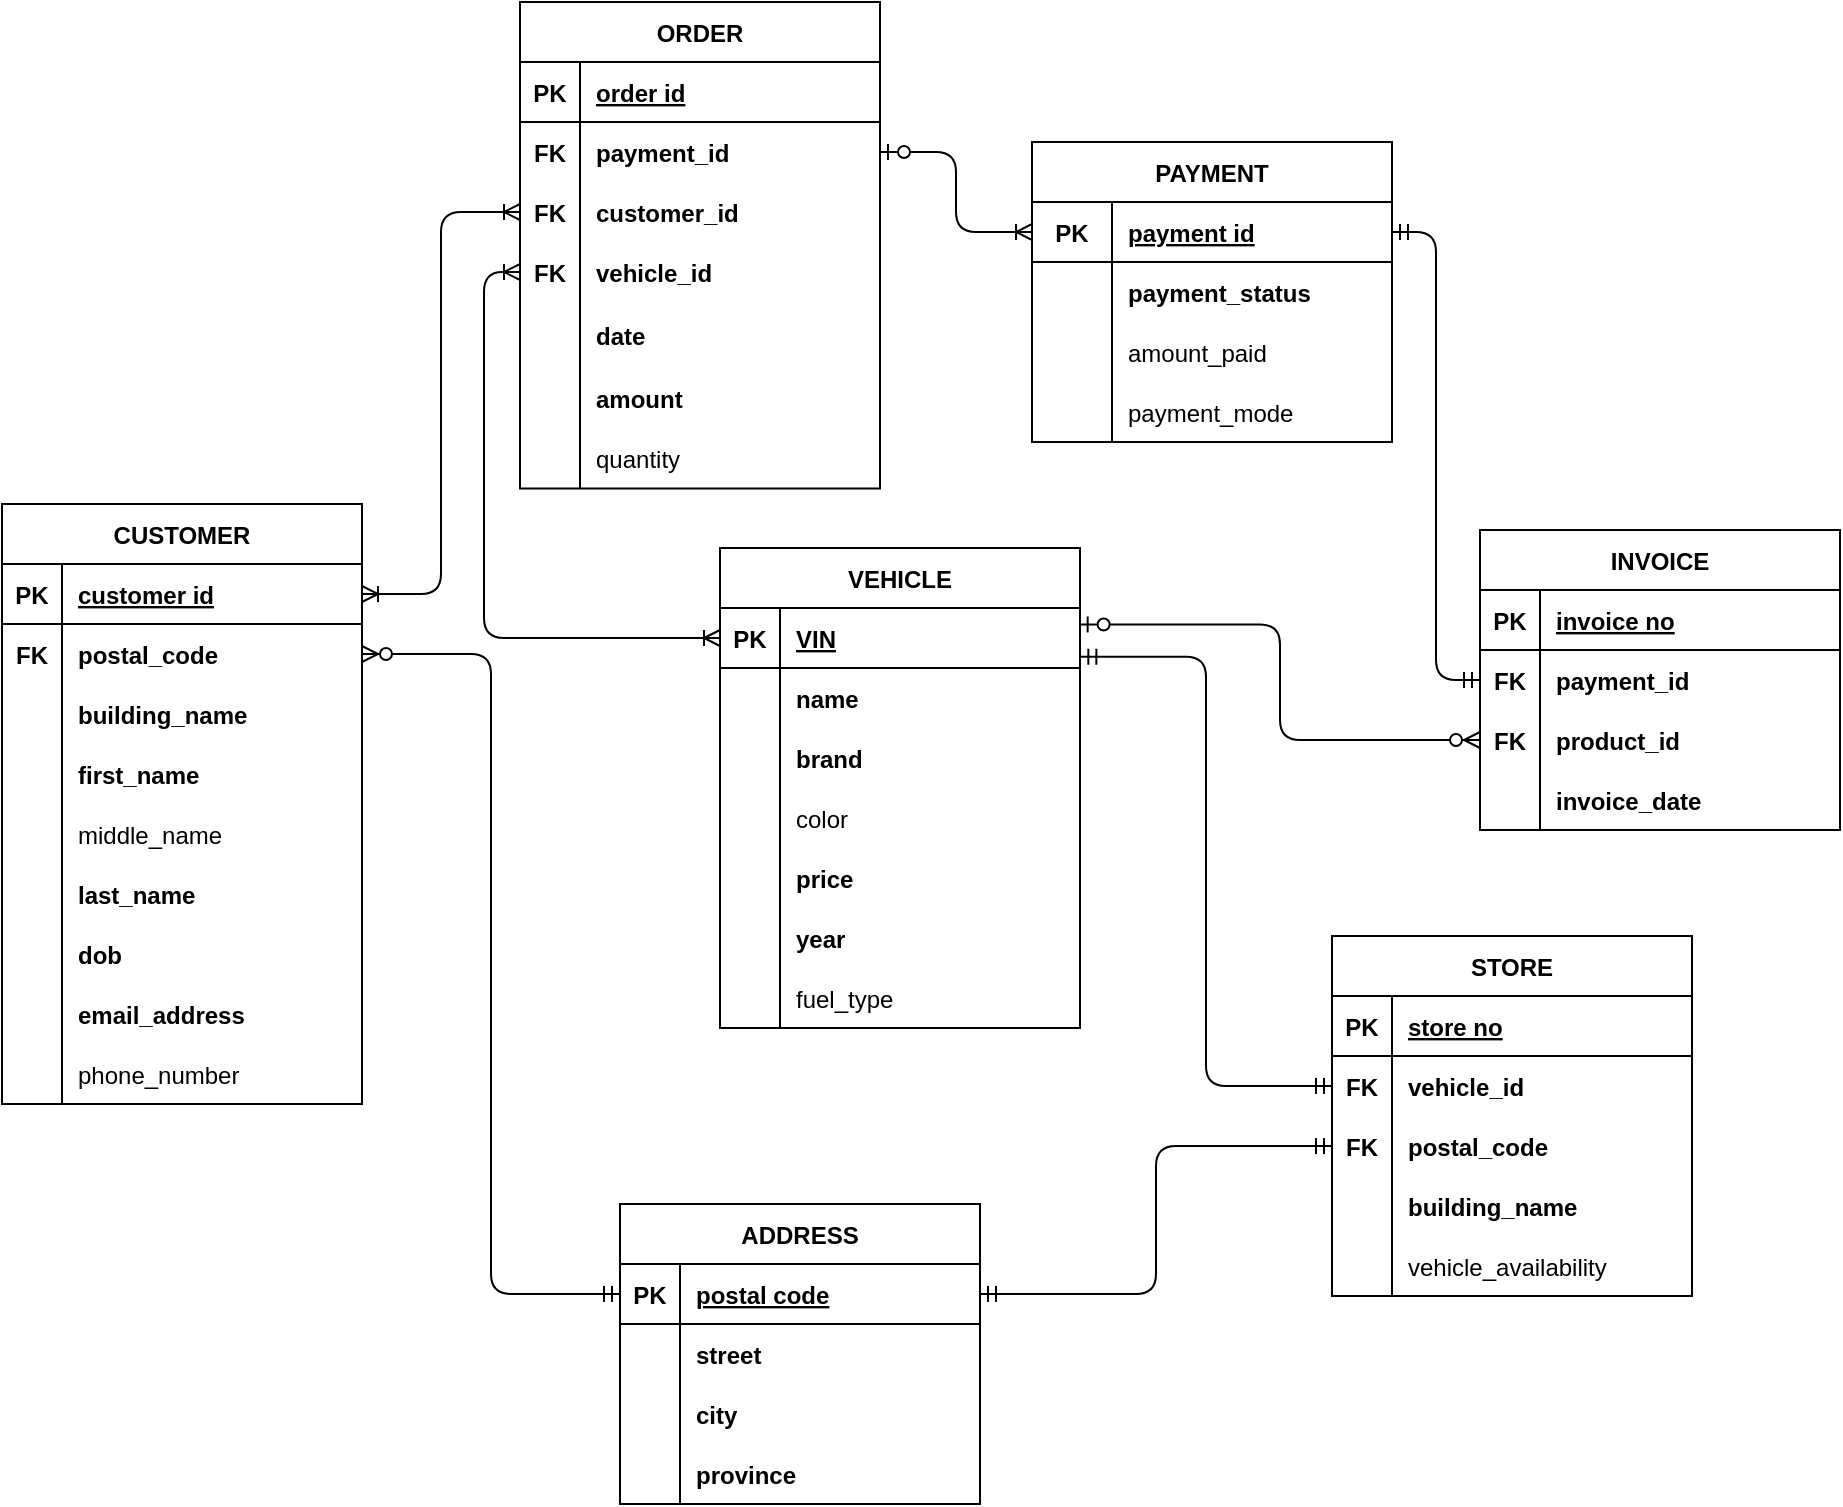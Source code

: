<mxfile version="14.9.5" type="device"><diagram id="R2lEEEUBdFMjLlhIrx00" name="Page-1"><mxGraphModel dx="868" dy="467" grid="0" gridSize="10" guides="1" tooltips="1" connect="1" arrows="1" fold="1" page="1" pageScale="1" pageWidth="850" pageHeight="1100" background="#ffffff" math="0" shadow="0" extFonts="Permanent Marker^https://fonts.googleapis.com/css?family=Permanent+Marker"><root><mxCell id="0"/><mxCell id="1" parent="0"/><mxCell id="jOcXvG2liKXyIDmVBGvc-1" value="CUSTOMER" style="shape=table;startSize=30;container=1;collapsible=1;childLayout=tableLayout;fixedRows=1;rowLines=0;fontStyle=1;align=center;resizeLast=1;" parent="1" vertex="1"><mxGeometry x="361" y="430" width="180" height="300" as="geometry"/></mxCell><mxCell id="jOcXvG2liKXyIDmVBGvc-2" value="" style="shape=partialRectangle;collapsible=0;dropTarget=0;pointerEvents=0;fillColor=none;top=0;left=0;bottom=1;right=0;points=[[0,0.5],[1,0.5]];portConstraint=eastwest;" parent="jOcXvG2liKXyIDmVBGvc-1" vertex="1"><mxGeometry y="30" width="180" height="30" as="geometry"/></mxCell><mxCell id="jOcXvG2liKXyIDmVBGvc-3" value="PK" style="shape=partialRectangle;connectable=0;fillColor=none;top=0;left=0;bottom=0;right=0;fontStyle=1;overflow=hidden;" parent="jOcXvG2liKXyIDmVBGvc-2" vertex="1"><mxGeometry width="30" height="30" as="geometry"/></mxCell><mxCell id="jOcXvG2liKXyIDmVBGvc-4" value="customer id" style="shape=partialRectangle;connectable=0;fillColor=none;top=0;left=0;bottom=0;right=0;align=left;spacingLeft=6;fontStyle=5;overflow=hidden;" parent="jOcXvG2liKXyIDmVBGvc-2" vertex="1"><mxGeometry x="30" width="150" height="30" as="geometry"/></mxCell><mxCell id="jOcXvG2liKXyIDmVBGvc-146" value="" style="shape=partialRectangle;collapsible=0;dropTarget=0;pointerEvents=0;fillColor=none;top=0;left=0;bottom=0;right=0;points=[[0,0.5],[1,0.5]];portConstraint=eastwest;" parent="jOcXvG2liKXyIDmVBGvc-1" vertex="1"><mxGeometry y="60" width="180" height="30" as="geometry"/></mxCell><mxCell id="jOcXvG2liKXyIDmVBGvc-147" value="FK" style="shape=partialRectangle;connectable=0;fillColor=none;top=0;left=0;bottom=0;right=0;editable=1;overflow=hidden;fontStyle=1" parent="jOcXvG2liKXyIDmVBGvc-146" vertex="1"><mxGeometry width="30" height="30" as="geometry"/></mxCell><mxCell id="jOcXvG2liKXyIDmVBGvc-148" value="postal_code" style="shape=partialRectangle;connectable=0;fillColor=none;top=0;left=0;bottom=0;right=0;align=left;spacingLeft=6;overflow=hidden;fontStyle=1" parent="jOcXvG2liKXyIDmVBGvc-146" vertex="1"><mxGeometry x="30" width="150" height="30" as="geometry"/></mxCell><mxCell id="88LnroufVqnIWYRLFIOn-33" value="" style="shape=partialRectangle;collapsible=0;dropTarget=0;pointerEvents=0;fillColor=none;top=0;left=0;bottom=0;right=0;points=[[0,0.5],[1,0.5]];portConstraint=eastwest;" parent="jOcXvG2liKXyIDmVBGvc-1" vertex="1"><mxGeometry y="90" width="180" height="30" as="geometry"/></mxCell><mxCell id="88LnroufVqnIWYRLFIOn-34" value="" style="shape=partialRectangle;connectable=0;fillColor=none;top=0;left=0;bottom=0;right=0;editable=1;overflow=hidden;" parent="88LnroufVqnIWYRLFIOn-33" vertex="1"><mxGeometry width="30" height="30" as="geometry"/></mxCell><mxCell id="88LnroufVqnIWYRLFIOn-35" value="building_name" style="shape=partialRectangle;connectable=0;fillColor=none;top=0;left=0;bottom=0;right=0;align=left;spacingLeft=6;overflow=hidden;fontStyle=1" parent="88LnroufVqnIWYRLFIOn-33" vertex="1"><mxGeometry x="30" width="150" height="30" as="geometry"/></mxCell><mxCell id="jOcXvG2liKXyIDmVBGvc-8" value="" style="shape=partialRectangle;collapsible=0;dropTarget=0;pointerEvents=0;fillColor=none;top=0;left=0;bottom=0;right=0;points=[[0,0.5],[1,0.5]];portConstraint=eastwest;" parent="jOcXvG2liKXyIDmVBGvc-1" vertex="1"><mxGeometry y="120" width="180" height="30" as="geometry"/></mxCell><mxCell id="jOcXvG2liKXyIDmVBGvc-9" value="" style="shape=partialRectangle;connectable=0;fillColor=none;top=0;left=0;bottom=0;right=0;editable=1;overflow=hidden;" parent="jOcXvG2liKXyIDmVBGvc-8" vertex="1"><mxGeometry width="30" height="30" as="geometry"/></mxCell><mxCell id="jOcXvG2liKXyIDmVBGvc-10" value="first_name" style="shape=partialRectangle;connectable=0;fillColor=none;top=0;left=0;bottom=0;right=0;align=left;spacingLeft=6;overflow=hidden;fontStyle=1" parent="jOcXvG2liKXyIDmVBGvc-8" vertex="1"><mxGeometry x="30" width="150" height="30" as="geometry"/></mxCell><mxCell id="rVaacp9E9r-lyBgbeT_0-80" value="" style="shape=partialRectangle;collapsible=0;dropTarget=0;pointerEvents=0;fillColor=none;top=0;left=0;bottom=0;right=0;points=[[0,0.5],[1,0.5]];portConstraint=eastwest;" parent="jOcXvG2liKXyIDmVBGvc-1" vertex="1"><mxGeometry y="150" width="180" height="30" as="geometry"/></mxCell><mxCell id="rVaacp9E9r-lyBgbeT_0-81" value="" style="shape=partialRectangle;connectable=0;fillColor=none;top=0;left=0;bottom=0;right=0;editable=1;overflow=hidden;" parent="rVaacp9E9r-lyBgbeT_0-80" vertex="1"><mxGeometry width="30" height="30" as="geometry"/></mxCell><mxCell id="rVaacp9E9r-lyBgbeT_0-82" value="middle_name" style="shape=partialRectangle;connectable=0;fillColor=none;top=0;left=0;bottom=0;right=0;align=left;spacingLeft=6;overflow=hidden;fontStyle=0" parent="rVaacp9E9r-lyBgbeT_0-80" vertex="1"><mxGeometry x="30" width="150" height="30" as="geometry"/></mxCell><mxCell id="jOcXvG2liKXyIDmVBGvc-5" value="" style="shape=partialRectangle;collapsible=0;dropTarget=0;pointerEvents=0;fillColor=none;top=0;left=0;bottom=0;right=0;points=[[0,0.5],[1,0.5]];portConstraint=eastwest;" parent="jOcXvG2liKXyIDmVBGvc-1" vertex="1"><mxGeometry y="180" width="180" height="30" as="geometry"/></mxCell><mxCell id="jOcXvG2liKXyIDmVBGvc-6" value="" style="shape=partialRectangle;connectable=0;fillColor=none;top=0;left=0;bottom=0;right=0;editable=1;overflow=hidden;" parent="jOcXvG2liKXyIDmVBGvc-5" vertex="1"><mxGeometry width="30" height="30" as="geometry"/></mxCell><mxCell id="jOcXvG2liKXyIDmVBGvc-7" value="last_name" style="shape=partialRectangle;connectable=0;fillColor=none;top=0;left=0;bottom=0;right=0;align=left;spacingLeft=6;overflow=hidden;fontStyle=1" parent="jOcXvG2liKXyIDmVBGvc-5" vertex="1"><mxGeometry x="30" width="150" height="30" as="geometry"/></mxCell><mxCell id="rVaacp9E9r-lyBgbeT_0-1" value="" style="shape=partialRectangle;collapsible=0;dropTarget=0;pointerEvents=0;fillColor=none;top=0;left=0;bottom=0;right=0;points=[[0,0.5],[1,0.5]];portConstraint=eastwest;" parent="jOcXvG2liKXyIDmVBGvc-1" vertex="1"><mxGeometry y="210" width="180" height="30" as="geometry"/></mxCell><mxCell id="rVaacp9E9r-lyBgbeT_0-2" value="" style="shape=partialRectangle;connectable=0;fillColor=none;top=0;left=0;bottom=0;right=0;editable=1;overflow=hidden;" parent="rVaacp9E9r-lyBgbeT_0-1" vertex="1"><mxGeometry width="30" height="30" as="geometry"/></mxCell><mxCell id="rVaacp9E9r-lyBgbeT_0-3" value="dob" style="shape=partialRectangle;connectable=0;fillColor=none;top=0;left=0;bottom=0;right=0;align=left;spacingLeft=6;overflow=hidden;fontStyle=1" parent="rVaacp9E9r-lyBgbeT_0-1" vertex="1"><mxGeometry x="30" width="150" height="30" as="geometry"/></mxCell><mxCell id="jOcXvG2liKXyIDmVBGvc-149" value="" style="shape=partialRectangle;collapsible=0;dropTarget=0;pointerEvents=0;fillColor=none;top=0;left=0;bottom=0;right=0;points=[[0,0.5],[1,0.5]];portConstraint=eastwest;" parent="jOcXvG2liKXyIDmVBGvc-1" vertex="1"><mxGeometry y="240" width="180" height="30" as="geometry"/></mxCell><mxCell id="jOcXvG2liKXyIDmVBGvc-150" value="" style="shape=partialRectangle;connectable=0;fillColor=none;top=0;left=0;bottom=0;right=0;editable=1;overflow=hidden;" parent="jOcXvG2liKXyIDmVBGvc-149" vertex="1"><mxGeometry width="30" height="30" as="geometry"/></mxCell><mxCell id="jOcXvG2liKXyIDmVBGvc-151" value="email_address" style="shape=partialRectangle;connectable=0;fillColor=none;top=0;left=0;bottom=0;right=0;align=left;spacingLeft=6;overflow=hidden;fontStyle=1" parent="jOcXvG2liKXyIDmVBGvc-149" vertex="1"><mxGeometry x="30" width="150" height="30" as="geometry"/></mxCell><mxCell id="jOcXvG2liKXyIDmVBGvc-143" value="" style="shape=partialRectangle;collapsible=0;dropTarget=0;pointerEvents=0;fillColor=none;top=0;left=0;bottom=0;right=0;points=[[0,0.5],[1,0.5]];portConstraint=eastwest;" parent="jOcXvG2liKXyIDmVBGvc-1" vertex="1"><mxGeometry y="270" width="180" height="30" as="geometry"/></mxCell><mxCell id="jOcXvG2liKXyIDmVBGvc-144" value="" style="shape=partialRectangle;connectable=0;fillColor=none;top=0;left=0;bottom=0;right=0;editable=1;overflow=hidden;" parent="jOcXvG2liKXyIDmVBGvc-143" vertex="1"><mxGeometry width="30" height="30" as="geometry"/></mxCell><mxCell id="jOcXvG2liKXyIDmVBGvc-145" value="phone_number" style="shape=partialRectangle;connectable=0;fillColor=none;top=0;left=0;bottom=0;right=0;align=left;spacingLeft=6;overflow=hidden;fontStyle=0" parent="jOcXvG2liKXyIDmVBGvc-143" vertex="1"><mxGeometry x="30" width="150" height="30" as="geometry"/></mxCell><mxCell id="jOcXvG2liKXyIDmVBGvc-14" value="ADDRESS" style="shape=table;startSize=30;container=1;collapsible=1;childLayout=tableLayout;fixedRows=1;rowLines=0;fontStyle=1;align=center;resizeLast=1;perimeterSpacing=1;" parent="1" vertex="1"><mxGeometry x="670" y="780" width="180" height="150" as="geometry"/></mxCell><mxCell id="jOcXvG2liKXyIDmVBGvc-15" value="" style="shape=partialRectangle;collapsible=0;dropTarget=0;pointerEvents=0;fillColor=none;top=0;left=0;bottom=1;right=0;points=[[0,0.5],[1,0.5]];portConstraint=eastwest;" parent="jOcXvG2liKXyIDmVBGvc-14" vertex="1"><mxGeometry y="30" width="180" height="30" as="geometry"/></mxCell><mxCell id="jOcXvG2liKXyIDmVBGvc-16" value="PK" style="shape=partialRectangle;connectable=0;fillColor=none;top=0;left=0;bottom=0;right=0;fontStyle=1;overflow=hidden;" parent="jOcXvG2liKXyIDmVBGvc-15" vertex="1"><mxGeometry width="30" height="30" as="geometry"/></mxCell><mxCell id="jOcXvG2liKXyIDmVBGvc-17" value="postal code" style="shape=partialRectangle;connectable=0;fillColor=none;top=0;left=0;bottom=0;right=0;align=left;spacingLeft=6;fontStyle=5;overflow=hidden;" parent="jOcXvG2liKXyIDmVBGvc-15" vertex="1"><mxGeometry x="30" width="150" height="30" as="geometry"/></mxCell><mxCell id="jOcXvG2liKXyIDmVBGvc-18" value="" style="shape=partialRectangle;collapsible=0;dropTarget=0;pointerEvents=0;fillColor=none;top=0;left=0;bottom=0;right=0;points=[[0,0.5],[1,0.5]];portConstraint=eastwest;" parent="jOcXvG2liKXyIDmVBGvc-14" vertex="1"><mxGeometry y="60" width="180" height="30" as="geometry"/></mxCell><mxCell id="jOcXvG2liKXyIDmVBGvc-19" value="" style="shape=partialRectangle;connectable=0;fillColor=none;top=0;left=0;bottom=0;right=0;editable=1;overflow=hidden;" parent="jOcXvG2liKXyIDmVBGvc-18" vertex="1"><mxGeometry width="30" height="30" as="geometry"/></mxCell><mxCell id="jOcXvG2liKXyIDmVBGvc-20" value="street" style="shape=partialRectangle;connectable=0;fillColor=none;top=0;left=0;bottom=0;right=0;align=left;spacingLeft=6;overflow=hidden;fontStyle=1" parent="jOcXvG2liKXyIDmVBGvc-18" vertex="1"><mxGeometry x="30" width="150" height="30" as="geometry"/></mxCell><mxCell id="rVaacp9E9r-lyBgbeT_0-17" value="" style="shape=partialRectangle;collapsible=0;dropTarget=0;pointerEvents=0;fillColor=none;top=0;left=0;bottom=0;right=0;points=[[0,0.5],[1,0.5]];portConstraint=eastwest;" parent="jOcXvG2liKXyIDmVBGvc-14" vertex="1"><mxGeometry y="90" width="180" height="30" as="geometry"/></mxCell><mxCell id="rVaacp9E9r-lyBgbeT_0-18" value="" style="shape=partialRectangle;connectable=0;fillColor=none;top=0;left=0;bottom=0;right=0;editable=1;overflow=hidden;" parent="rVaacp9E9r-lyBgbeT_0-17" vertex="1"><mxGeometry width="30" height="30" as="geometry"/></mxCell><mxCell id="rVaacp9E9r-lyBgbeT_0-19" value="city" style="shape=partialRectangle;connectable=0;fillColor=none;top=0;left=0;bottom=0;right=0;align=left;spacingLeft=6;overflow=hidden;fontStyle=1" parent="rVaacp9E9r-lyBgbeT_0-17" vertex="1"><mxGeometry x="30" width="150" height="30" as="geometry"/></mxCell><mxCell id="jOcXvG2liKXyIDmVBGvc-21" value="" style="shape=partialRectangle;collapsible=0;dropTarget=0;pointerEvents=0;fillColor=none;top=0;left=0;bottom=0;right=0;points=[[0,0.5],[1,0.5]];portConstraint=eastwest;" parent="jOcXvG2liKXyIDmVBGvc-14" vertex="1"><mxGeometry y="120" width="180" height="30" as="geometry"/></mxCell><mxCell id="jOcXvG2liKXyIDmVBGvc-22" value="" style="shape=partialRectangle;connectable=0;fillColor=none;top=0;left=0;bottom=0;right=0;editable=1;overflow=hidden;" parent="jOcXvG2liKXyIDmVBGvc-21" vertex="1"><mxGeometry width="30" height="30" as="geometry"/></mxCell><mxCell id="jOcXvG2liKXyIDmVBGvc-23" value="province" style="shape=partialRectangle;connectable=0;fillColor=none;top=0;left=0;bottom=0;right=0;align=left;spacingLeft=6;overflow=hidden;fontStyle=1" parent="jOcXvG2liKXyIDmVBGvc-21" vertex="1"><mxGeometry x="30" width="150" height="30" as="geometry"/></mxCell><mxCell id="jOcXvG2liKXyIDmVBGvc-33" value="INVOICE" style="shape=table;startSize=30;container=1;collapsible=1;childLayout=tableLayout;fixedRows=1;rowLines=0;fontStyle=1;align=center;resizeLast=1;" parent="1" vertex="1"><mxGeometry x="1100" y="443" width="180" height="150" as="geometry"/></mxCell><mxCell id="jOcXvG2liKXyIDmVBGvc-34" value="" style="shape=partialRectangle;collapsible=0;dropTarget=0;pointerEvents=0;fillColor=none;top=0;left=0;bottom=1;right=0;points=[[0,0.5],[1,0.5]];portConstraint=eastwest;" parent="jOcXvG2liKXyIDmVBGvc-33" vertex="1"><mxGeometry y="30" width="180" height="30" as="geometry"/></mxCell><mxCell id="jOcXvG2liKXyIDmVBGvc-35" value="PK" style="shape=partialRectangle;connectable=0;fillColor=none;top=0;left=0;bottom=0;right=0;fontStyle=1;overflow=hidden;" parent="jOcXvG2liKXyIDmVBGvc-34" vertex="1"><mxGeometry width="30.0" height="30" as="geometry"/></mxCell><mxCell id="jOcXvG2liKXyIDmVBGvc-36" value="invoice no" style="shape=partialRectangle;connectable=0;fillColor=none;top=0;left=0;bottom=0;right=0;align=left;spacingLeft=6;fontStyle=5;overflow=hidden;" parent="jOcXvG2liKXyIDmVBGvc-34" vertex="1"><mxGeometry x="30.0" width="150.0" height="30" as="geometry"/></mxCell><mxCell id="jOcXvG2liKXyIDmVBGvc-40" value="" style="shape=partialRectangle;collapsible=0;dropTarget=0;pointerEvents=0;fillColor=none;top=0;left=0;bottom=0;right=0;points=[[0,0.5],[1,0.5]];portConstraint=eastwest;" parent="jOcXvG2liKXyIDmVBGvc-33" vertex="1"><mxGeometry y="60" width="180" height="30" as="geometry"/></mxCell><mxCell id="jOcXvG2liKXyIDmVBGvc-41" value="FK" style="shape=partialRectangle;connectable=0;fillColor=none;top=0;left=0;bottom=0;right=0;editable=1;overflow=hidden;fontStyle=1" parent="jOcXvG2liKXyIDmVBGvc-40" vertex="1"><mxGeometry width="30.0" height="30" as="geometry"/></mxCell><mxCell id="jOcXvG2liKXyIDmVBGvc-42" value="payment_id" style="shape=partialRectangle;connectable=0;fillColor=none;top=0;left=0;bottom=0;right=0;align=left;spacingLeft=6;overflow=hidden;fontStyle=1" parent="jOcXvG2liKXyIDmVBGvc-40" vertex="1"><mxGeometry x="30.0" width="150.0" height="30" as="geometry"/></mxCell><mxCell id="rVaacp9E9r-lyBgbeT_0-86" value="" style="shape=partialRectangle;collapsible=0;dropTarget=0;pointerEvents=0;fillColor=none;top=0;left=0;bottom=0;right=0;points=[[0,0.5],[1,0.5]];portConstraint=eastwest;" parent="jOcXvG2liKXyIDmVBGvc-33" vertex="1"><mxGeometry y="90" width="180" height="30" as="geometry"/></mxCell><mxCell id="rVaacp9E9r-lyBgbeT_0-87" value="FK" style="shape=partialRectangle;connectable=0;fillColor=none;top=0;left=0;bottom=0;right=0;editable=1;overflow=hidden;fontStyle=1" parent="rVaacp9E9r-lyBgbeT_0-86" vertex="1"><mxGeometry width="30.0" height="30" as="geometry"/></mxCell><mxCell id="rVaacp9E9r-lyBgbeT_0-88" value="product_id" style="shape=partialRectangle;connectable=0;fillColor=none;top=0;left=0;bottom=0;right=0;align=left;spacingLeft=6;overflow=hidden;fontStyle=1" parent="rVaacp9E9r-lyBgbeT_0-86" vertex="1"><mxGeometry x="30.0" width="150.0" height="30" as="geometry"/></mxCell><mxCell id="rVaacp9E9r-lyBgbeT_0-83" value="" style="shape=partialRectangle;collapsible=0;dropTarget=0;pointerEvents=0;fillColor=none;top=0;left=0;bottom=0;right=0;points=[[0,0.5],[1,0.5]];portConstraint=eastwest;" parent="jOcXvG2liKXyIDmVBGvc-33" vertex="1"><mxGeometry y="120" width="180" height="30" as="geometry"/></mxCell><mxCell id="rVaacp9E9r-lyBgbeT_0-84" value="" style="shape=partialRectangle;connectable=0;fillColor=none;top=0;left=0;bottom=0;right=0;editable=1;overflow=hidden;fontStyle=1" parent="rVaacp9E9r-lyBgbeT_0-83" vertex="1"><mxGeometry width="30.0" height="30" as="geometry"/></mxCell><mxCell id="rVaacp9E9r-lyBgbeT_0-85" value="invoice_date" style="shape=partialRectangle;connectable=0;fillColor=none;top=0;left=0;bottom=0;right=0;align=left;spacingLeft=6;overflow=hidden;fontStyle=1" parent="rVaacp9E9r-lyBgbeT_0-83" vertex="1"><mxGeometry x="30.0" width="150.0" height="30" as="geometry"/></mxCell><mxCell id="jOcXvG2liKXyIDmVBGvc-93" value="ORDER" style="shape=table;startSize=30;container=1;collapsible=1;childLayout=tableLayout;fixedRows=1;rowLines=0;fontStyle=1;align=center;resizeLast=1;" parent="1" vertex="1"><mxGeometry x="620" y="179" width="180" height="243.294" as="geometry"/></mxCell><mxCell id="jOcXvG2liKXyIDmVBGvc-94" value="" style="shape=partialRectangle;collapsible=0;dropTarget=0;pointerEvents=0;fillColor=none;top=0;left=0;bottom=1;right=0;points=[[0,0.5],[1,0.5]];portConstraint=eastwest;" parent="jOcXvG2liKXyIDmVBGvc-93" vertex="1"><mxGeometry y="30" width="180" height="30" as="geometry"/></mxCell><mxCell id="jOcXvG2liKXyIDmVBGvc-95" value="PK" style="shape=partialRectangle;connectable=0;fillColor=none;top=0;left=0;bottom=0;right=0;fontStyle=1;overflow=hidden;" parent="jOcXvG2liKXyIDmVBGvc-94" vertex="1"><mxGeometry width="30" height="30" as="geometry"/></mxCell><mxCell id="jOcXvG2liKXyIDmVBGvc-96" value="order id" style="shape=partialRectangle;connectable=0;fillColor=none;top=0;left=0;bottom=0;right=0;align=left;spacingLeft=6;fontStyle=5;overflow=hidden;" parent="jOcXvG2liKXyIDmVBGvc-94" vertex="1"><mxGeometry x="30" width="150" height="30" as="geometry"/></mxCell><mxCell id="rVaacp9E9r-lyBgbeT_0-50" value="" style="shape=partialRectangle;collapsible=0;dropTarget=0;pointerEvents=0;fillColor=none;top=0;left=0;bottom=0;right=0;points=[[0,0.5],[1,0.5]];portConstraint=eastwest;" parent="jOcXvG2liKXyIDmVBGvc-93" vertex="1"><mxGeometry y="60" width="180" height="30" as="geometry"/></mxCell><mxCell id="rVaacp9E9r-lyBgbeT_0-51" value="FK" style="shape=partialRectangle;connectable=0;fillColor=none;top=0;left=0;bottom=0;right=0;editable=1;overflow=hidden;fontStyle=1" parent="rVaacp9E9r-lyBgbeT_0-50" vertex="1"><mxGeometry width="30" height="30" as="geometry"/></mxCell><mxCell id="rVaacp9E9r-lyBgbeT_0-52" value="payment_id" style="shape=partialRectangle;connectable=0;fillColor=none;top=0;left=0;bottom=0;right=0;align=left;spacingLeft=6;overflow=hidden;fontStyle=1" parent="rVaacp9E9r-lyBgbeT_0-50" vertex="1"><mxGeometry x="30" width="150" height="30" as="geometry"/></mxCell><mxCell id="jOcXvG2liKXyIDmVBGvc-97" value="" style="shape=partialRectangle;collapsible=0;dropTarget=0;pointerEvents=0;fillColor=none;top=0;left=0;bottom=0;right=0;points=[[0,0.5],[1,0.5]];portConstraint=eastwest;" parent="jOcXvG2liKXyIDmVBGvc-93" vertex="1"><mxGeometry y="90" width="180" height="30" as="geometry"/></mxCell><mxCell id="jOcXvG2liKXyIDmVBGvc-98" value="FK" style="shape=partialRectangle;connectable=0;fillColor=none;top=0;left=0;bottom=0;right=0;editable=1;overflow=hidden;fontStyle=1" parent="jOcXvG2liKXyIDmVBGvc-97" vertex="1"><mxGeometry width="30" height="30" as="geometry"/></mxCell><mxCell id="jOcXvG2liKXyIDmVBGvc-99" value="customer_id" style="shape=partialRectangle;connectable=0;fillColor=none;top=0;left=0;bottom=0;right=0;align=left;spacingLeft=6;overflow=hidden;fontStyle=1" parent="jOcXvG2liKXyIDmVBGvc-97" vertex="1"><mxGeometry x="30" width="150" height="30" as="geometry"/></mxCell><mxCell id="rVaacp9E9r-lyBgbeT_0-30" value="" style="shape=partialRectangle;collapsible=0;dropTarget=0;pointerEvents=0;fillColor=none;top=0;left=0;bottom=0;right=0;points=[[0,0.5],[1,0.5]];portConstraint=eastwest;" parent="jOcXvG2liKXyIDmVBGvc-93" vertex="1"><mxGeometry y="120" width="180" height="30" as="geometry"/></mxCell><mxCell id="rVaacp9E9r-lyBgbeT_0-31" value="FK" style="shape=partialRectangle;connectable=0;fillColor=none;top=0;left=0;bottom=0;right=0;editable=1;overflow=hidden;fontStyle=1" parent="rVaacp9E9r-lyBgbeT_0-30" vertex="1"><mxGeometry width="30" height="30" as="geometry"/></mxCell><mxCell id="rVaacp9E9r-lyBgbeT_0-32" value="vehicle_id" style="shape=partialRectangle;connectable=0;fillColor=none;top=0;left=0;bottom=0;right=0;align=left;spacingLeft=6;overflow=hidden;fontStyle=1" parent="rVaacp9E9r-lyBgbeT_0-30" vertex="1"><mxGeometry x="30" width="150" height="30" as="geometry"/></mxCell><mxCell id="AvbqIbOeB_EXjNiuzhXJ-49" value="" style="shape=partialRectangle;collapsible=0;dropTarget=0;pointerEvents=0;fillColor=none;top=0;left=0;bottom=0;right=0;points=[[0,0.5],[1,0.5]];portConstraint=eastwest;" parent="jOcXvG2liKXyIDmVBGvc-93" vertex="1"><mxGeometry y="150" width="180" height="33" as="geometry"/></mxCell><mxCell id="AvbqIbOeB_EXjNiuzhXJ-50" value="" style="shape=partialRectangle;connectable=0;fillColor=none;top=0;left=0;bottom=0;right=0;editable=1;overflow=hidden;" parent="AvbqIbOeB_EXjNiuzhXJ-49" vertex="1"><mxGeometry width="30" height="33" as="geometry"/></mxCell><mxCell id="AvbqIbOeB_EXjNiuzhXJ-51" value="date" style="shape=partialRectangle;connectable=0;fillColor=none;top=0;left=0;bottom=0;right=0;align=left;spacingLeft=6;overflow=hidden;fontStyle=1" parent="AvbqIbOeB_EXjNiuzhXJ-49" vertex="1"><mxGeometry x="30" width="150" height="33" as="geometry"/></mxCell><mxCell id="rVaacp9E9r-lyBgbeT_0-47" value="" style="shape=partialRectangle;collapsible=0;dropTarget=0;pointerEvents=0;fillColor=none;top=0;left=0;bottom=0;right=0;points=[[0,0.5],[1,0.5]];portConstraint=eastwest;" parent="jOcXvG2liKXyIDmVBGvc-93" vertex="1"><mxGeometry y="183" width="180" height="30" as="geometry"/></mxCell><mxCell id="rVaacp9E9r-lyBgbeT_0-48" value="" style="shape=partialRectangle;connectable=0;fillColor=none;top=0;left=0;bottom=0;right=0;editable=1;overflow=hidden;" parent="rVaacp9E9r-lyBgbeT_0-47" vertex="1"><mxGeometry width="30" height="30" as="geometry"/></mxCell><mxCell id="rVaacp9E9r-lyBgbeT_0-49" value="amount" style="shape=partialRectangle;connectable=0;fillColor=none;top=0;left=0;bottom=0;right=0;align=left;spacingLeft=6;overflow=hidden;fontStyle=1" parent="rVaacp9E9r-lyBgbeT_0-47" vertex="1"><mxGeometry x="30" width="150" height="30" as="geometry"/></mxCell><mxCell id="88LnroufVqnIWYRLFIOn-30" value="" style="shape=partialRectangle;collapsible=0;dropTarget=0;pointerEvents=0;fillColor=none;top=0;left=0;bottom=0;right=0;points=[[0,0.5],[1,0.5]];portConstraint=eastwest;" parent="jOcXvG2liKXyIDmVBGvc-93" vertex="1"><mxGeometry y="213" width="180" height="30" as="geometry"/></mxCell><mxCell id="88LnroufVqnIWYRLFIOn-31" value="" style="shape=partialRectangle;connectable=0;fillColor=none;top=0;left=0;bottom=0;right=0;editable=1;overflow=hidden;" parent="88LnroufVqnIWYRLFIOn-30" vertex="1"><mxGeometry width="30" height="30" as="geometry"/></mxCell><mxCell id="88LnroufVqnIWYRLFIOn-32" value="quantity" style="shape=partialRectangle;connectable=0;fillColor=none;top=0;left=0;bottom=0;right=0;align=left;spacingLeft=6;overflow=hidden;" parent="88LnroufVqnIWYRLFIOn-30" vertex="1"><mxGeometry x="30" width="150" height="30" as="geometry"/></mxCell><mxCell id="jOcXvG2liKXyIDmVBGvc-108" value="VEHICLE" style="shape=table;startSize=30;container=1;collapsible=1;childLayout=tableLayout;fixedRows=1;rowLines=0;fontStyle=1;align=center;resizeLast=1;" parent="1" vertex="1"><mxGeometry x="720" y="452" width="180" height="240" as="geometry"/></mxCell><mxCell id="jOcXvG2liKXyIDmVBGvc-109" value="" style="shape=partialRectangle;collapsible=0;dropTarget=0;pointerEvents=0;fillColor=none;top=0;left=0;bottom=1;right=0;points=[[0,0.5],[1,0.5]];portConstraint=eastwest;" parent="jOcXvG2liKXyIDmVBGvc-108" vertex="1"><mxGeometry y="30" width="180" height="30" as="geometry"/></mxCell><mxCell id="jOcXvG2liKXyIDmVBGvc-110" value="PK" style="shape=partialRectangle;connectable=0;fillColor=none;top=0;left=0;bottom=0;right=0;fontStyle=1;overflow=hidden;" parent="jOcXvG2liKXyIDmVBGvc-109" vertex="1"><mxGeometry width="30" height="30" as="geometry"/></mxCell><mxCell id="jOcXvG2liKXyIDmVBGvc-111" value="VIN" style="shape=partialRectangle;connectable=0;fillColor=none;top=0;left=0;bottom=0;right=0;align=left;spacingLeft=6;fontStyle=5;overflow=hidden;" parent="jOcXvG2liKXyIDmVBGvc-109" vertex="1"><mxGeometry x="30" width="150" height="30" as="geometry"/></mxCell><mxCell id="jOcXvG2liKXyIDmVBGvc-112" value="" style="shape=partialRectangle;collapsible=0;dropTarget=0;pointerEvents=0;fillColor=none;top=0;left=0;bottom=0;right=0;points=[[0,0.5],[1,0.5]];portConstraint=eastwest;" parent="jOcXvG2liKXyIDmVBGvc-108" vertex="1"><mxGeometry y="60" width="180" height="30" as="geometry"/></mxCell><mxCell id="jOcXvG2liKXyIDmVBGvc-113" value="" style="shape=partialRectangle;connectable=0;fillColor=none;top=0;left=0;bottom=0;right=0;editable=1;overflow=hidden;" parent="jOcXvG2liKXyIDmVBGvc-112" vertex="1"><mxGeometry width="30" height="30" as="geometry"/></mxCell><mxCell id="jOcXvG2liKXyIDmVBGvc-114" value="name" style="shape=partialRectangle;connectable=0;fillColor=none;top=0;left=0;bottom=0;right=0;align=left;spacingLeft=6;overflow=hidden;fontStyle=1" parent="jOcXvG2liKXyIDmVBGvc-112" vertex="1"><mxGeometry x="30" width="150" height="30" as="geometry"/></mxCell><mxCell id="88LnroufVqnIWYRLFIOn-20" value="" style="shape=partialRectangle;collapsible=0;dropTarget=0;pointerEvents=0;fillColor=none;top=0;left=0;bottom=0;right=0;points=[[0,0.5],[1,0.5]];portConstraint=eastwest;" parent="jOcXvG2liKXyIDmVBGvc-108" vertex="1"><mxGeometry y="90" width="180" height="30" as="geometry"/></mxCell><mxCell id="88LnroufVqnIWYRLFIOn-21" value="" style="shape=partialRectangle;connectable=0;fillColor=none;top=0;left=0;bottom=0;right=0;editable=1;overflow=hidden;" parent="88LnroufVqnIWYRLFIOn-20" vertex="1"><mxGeometry width="30" height="30" as="geometry"/></mxCell><mxCell id="88LnroufVqnIWYRLFIOn-22" value="brand" style="shape=partialRectangle;connectable=0;fillColor=none;top=0;left=0;bottom=0;right=0;align=left;spacingLeft=6;overflow=hidden;fontStyle=1" parent="88LnroufVqnIWYRLFIOn-20" vertex="1"><mxGeometry x="30" width="150" height="30" as="geometry"/></mxCell><mxCell id="88LnroufVqnIWYRLFIOn-17" value="" style="shape=partialRectangle;collapsible=0;dropTarget=0;pointerEvents=0;fillColor=none;top=0;left=0;bottom=0;right=0;points=[[0,0.5],[1,0.5]];portConstraint=eastwest;" parent="jOcXvG2liKXyIDmVBGvc-108" vertex="1"><mxGeometry y="120" width="180" height="30" as="geometry"/></mxCell><mxCell id="88LnroufVqnIWYRLFIOn-18" value="" style="shape=partialRectangle;connectable=0;fillColor=none;top=0;left=0;bottom=0;right=0;editable=1;overflow=hidden;" parent="88LnroufVqnIWYRLFIOn-17" vertex="1"><mxGeometry width="30" height="30" as="geometry"/></mxCell><mxCell id="88LnroufVqnIWYRLFIOn-19" value="color" style="shape=partialRectangle;connectable=0;fillColor=none;top=0;left=0;bottom=0;right=0;align=left;spacingLeft=6;overflow=hidden;" parent="88LnroufVqnIWYRLFIOn-17" vertex="1"><mxGeometry x="30" width="150" height="30" as="geometry"/></mxCell><mxCell id="jOcXvG2liKXyIDmVBGvc-115" value="" style="shape=partialRectangle;collapsible=0;dropTarget=0;pointerEvents=0;fillColor=none;top=0;left=0;bottom=0;right=0;points=[[0,0.5],[1,0.5]];portConstraint=eastwest;" parent="jOcXvG2liKXyIDmVBGvc-108" vertex="1"><mxGeometry y="150" width="180" height="30" as="geometry"/></mxCell><mxCell id="jOcXvG2liKXyIDmVBGvc-116" value="" style="shape=partialRectangle;connectable=0;fillColor=none;top=0;left=0;bottom=0;right=0;editable=1;overflow=hidden;" parent="jOcXvG2liKXyIDmVBGvc-115" vertex="1"><mxGeometry width="30" height="30" as="geometry"/></mxCell><mxCell id="jOcXvG2liKXyIDmVBGvc-117" value="price" style="shape=partialRectangle;connectable=0;fillColor=none;top=0;left=0;bottom=0;right=0;align=left;spacingLeft=6;overflow=hidden;fontStyle=1" parent="jOcXvG2liKXyIDmVBGvc-115" vertex="1"><mxGeometry x="30" width="150" height="30" as="geometry"/></mxCell><mxCell id="88LnroufVqnIWYRLFIOn-24" value="" style="shape=partialRectangle;collapsible=0;dropTarget=0;pointerEvents=0;fillColor=none;top=0;left=0;bottom=0;right=0;points=[[0,0.5],[1,0.5]];portConstraint=eastwest;" parent="jOcXvG2liKXyIDmVBGvc-108" vertex="1"><mxGeometry y="180" width="180" height="30" as="geometry"/></mxCell><mxCell id="88LnroufVqnIWYRLFIOn-25" value="" style="shape=partialRectangle;connectable=0;fillColor=none;top=0;left=0;bottom=0;right=0;editable=1;overflow=hidden;" parent="88LnroufVqnIWYRLFIOn-24" vertex="1"><mxGeometry width="30" height="30" as="geometry"/></mxCell><mxCell id="88LnroufVqnIWYRLFIOn-26" value="year" style="shape=partialRectangle;connectable=0;fillColor=none;top=0;left=0;bottom=0;right=0;align=left;spacingLeft=6;overflow=hidden;fontStyle=1" parent="88LnroufVqnIWYRLFIOn-24" vertex="1"><mxGeometry x="30" width="150" height="30" as="geometry"/></mxCell><mxCell id="88LnroufVqnIWYRLFIOn-27" value="" style="shape=partialRectangle;collapsible=0;dropTarget=0;pointerEvents=0;fillColor=none;top=0;left=0;bottom=0;right=0;points=[[0,0.5],[1,0.5]];portConstraint=eastwest;" parent="jOcXvG2liKXyIDmVBGvc-108" vertex="1"><mxGeometry y="210" width="180" height="30" as="geometry"/></mxCell><mxCell id="88LnroufVqnIWYRLFIOn-28" value="" style="shape=partialRectangle;connectable=0;fillColor=none;top=0;left=0;bottom=0;right=0;editable=1;overflow=hidden;" parent="88LnroufVqnIWYRLFIOn-27" vertex="1"><mxGeometry width="30" height="30" as="geometry"/></mxCell><mxCell id="88LnroufVqnIWYRLFIOn-29" value="fuel_type" style="shape=partialRectangle;connectable=0;fillColor=none;top=0;left=0;bottom=0;right=0;align=left;spacingLeft=6;overflow=hidden;" parent="88LnroufVqnIWYRLFIOn-27" vertex="1"><mxGeometry x="30" width="150" height="30" as="geometry"/></mxCell><mxCell id="jOcXvG2liKXyIDmVBGvc-141" value="" style="edgeStyle=orthogonalEdgeStyle;fontSize=12;html=1;endArrow=ERmandOne;startArrow=ERzeroToMany;entryX=0;entryY=0.5;entryDx=0;entryDy=0;exitX=1;exitY=0.5;exitDx=0;exitDy=0;" parent="1" source="jOcXvG2liKXyIDmVBGvc-146" target="jOcXvG2liKXyIDmVBGvc-15" edge="1"><mxGeometry width="100" height="100" relative="1" as="geometry"><mxPoint x="593" y="442" as="sourcePoint"/><mxPoint x="413" y="632" as="targetPoint"/></mxGeometry></mxCell><mxCell id="AvbqIbOeB_EXjNiuzhXJ-1" value="PAYMENT" style="shape=table;startSize=30;container=1;collapsible=1;childLayout=tableLayout;fixedRows=1;rowLines=0;fontStyle=1;align=center;resizeLast=1;" parent="1" vertex="1"><mxGeometry x="876" y="249" width="180" height="150" as="geometry"/></mxCell><mxCell id="AvbqIbOeB_EXjNiuzhXJ-2" value="" style="shape=partialRectangle;collapsible=0;dropTarget=0;pointerEvents=0;fillColor=none;top=0;left=0;bottom=1;right=0;points=[[0,0.5],[1,0.5]];portConstraint=eastwest;" parent="AvbqIbOeB_EXjNiuzhXJ-1" vertex="1"><mxGeometry y="30" width="180" height="30" as="geometry"/></mxCell><mxCell id="AvbqIbOeB_EXjNiuzhXJ-3" value="PK" style="shape=partialRectangle;connectable=0;fillColor=none;top=0;left=0;bottom=0;right=0;fontStyle=1;overflow=hidden;" parent="AvbqIbOeB_EXjNiuzhXJ-2" vertex="1"><mxGeometry width="40" height="30" as="geometry"/></mxCell><mxCell id="AvbqIbOeB_EXjNiuzhXJ-4" value="payment id" style="shape=partialRectangle;connectable=0;fillColor=none;top=0;left=0;bottom=0;right=0;align=left;spacingLeft=6;fontStyle=5;overflow=hidden;" parent="AvbqIbOeB_EXjNiuzhXJ-2" vertex="1"><mxGeometry x="40" width="140" height="30" as="geometry"/></mxCell><mxCell id="AvbqIbOeB_EXjNiuzhXJ-5" value="" style="shape=partialRectangle;collapsible=0;dropTarget=0;pointerEvents=0;fillColor=none;top=0;left=0;bottom=0;right=0;points=[[0,0.5],[1,0.5]];portConstraint=eastwest;" parent="AvbqIbOeB_EXjNiuzhXJ-1" vertex="1"><mxGeometry y="60" width="180" height="30" as="geometry"/></mxCell><mxCell id="AvbqIbOeB_EXjNiuzhXJ-6" value="" style="shape=partialRectangle;connectable=0;fillColor=none;top=0;left=0;bottom=0;right=0;editable=1;overflow=hidden;" parent="AvbqIbOeB_EXjNiuzhXJ-5" vertex="1"><mxGeometry width="40" height="30" as="geometry"/></mxCell><mxCell id="AvbqIbOeB_EXjNiuzhXJ-7" value="payment_status" style="shape=partialRectangle;connectable=0;fillColor=none;top=0;left=0;bottom=0;right=0;align=left;spacingLeft=6;overflow=hidden;fontStyle=1" parent="AvbqIbOeB_EXjNiuzhXJ-5" vertex="1"><mxGeometry x="40" width="140" height="30" as="geometry"/></mxCell><mxCell id="rVaacp9E9r-lyBgbeT_0-63" value="" style="shape=partialRectangle;collapsible=0;dropTarget=0;pointerEvents=0;fillColor=none;top=0;left=0;bottom=0;right=0;points=[[0,0.5],[1,0.5]];portConstraint=eastwest;" parent="AvbqIbOeB_EXjNiuzhXJ-1" vertex="1"><mxGeometry y="90" width="180" height="30" as="geometry"/></mxCell><mxCell id="rVaacp9E9r-lyBgbeT_0-64" value="" style="shape=partialRectangle;connectable=0;fillColor=none;top=0;left=0;bottom=0;right=0;editable=1;overflow=hidden;" parent="rVaacp9E9r-lyBgbeT_0-63" vertex="1"><mxGeometry width="40" height="30" as="geometry"/></mxCell><mxCell id="rVaacp9E9r-lyBgbeT_0-65" value="amount_paid" style="shape=partialRectangle;connectable=0;fillColor=none;top=0;left=0;bottom=0;right=0;align=left;spacingLeft=6;overflow=hidden;" parent="rVaacp9E9r-lyBgbeT_0-63" vertex="1"><mxGeometry x="40" width="140" height="30" as="geometry"/></mxCell><mxCell id="AvbqIbOeB_EXjNiuzhXJ-8" value="" style="shape=partialRectangle;collapsible=0;dropTarget=0;pointerEvents=0;fillColor=none;top=0;left=0;bottom=0;right=0;points=[[0,0.5],[1,0.5]];portConstraint=eastwest;" parent="AvbqIbOeB_EXjNiuzhXJ-1" vertex="1"><mxGeometry y="120" width="180" height="30" as="geometry"/></mxCell><mxCell id="AvbqIbOeB_EXjNiuzhXJ-9" value="" style="shape=partialRectangle;connectable=0;fillColor=none;top=0;left=0;bottom=0;right=0;editable=1;overflow=hidden;" parent="AvbqIbOeB_EXjNiuzhXJ-8" vertex="1"><mxGeometry width="40" height="30" as="geometry"/></mxCell><mxCell id="AvbqIbOeB_EXjNiuzhXJ-10" value="payment_mode" style="shape=partialRectangle;connectable=0;fillColor=none;top=0;left=0;bottom=0;right=0;align=left;spacingLeft=6;overflow=hidden;" parent="AvbqIbOeB_EXjNiuzhXJ-8" vertex="1"><mxGeometry x="40" width="140" height="30" as="geometry"/></mxCell><mxCell id="AvbqIbOeB_EXjNiuzhXJ-17" value="STORE" style="shape=table;startSize=30;container=1;collapsible=1;childLayout=tableLayout;fixedRows=1;rowLines=0;fontStyle=1;align=center;resizeLast=1;" parent="1" vertex="1"><mxGeometry x="1026" y="646" width="180" height="180" as="geometry"/></mxCell><mxCell id="AvbqIbOeB_EXjNiuzhXJ-18" value="" style="shape=partialRectangle;collapsible=0;dropTarget=0;pointerEvents=0;fillColor=none;top=0;left=0;bottom=1;right=0;points=[[0,0.5],[1,0.5]];portConstraint=eastwest;" parent="AvbqIbOeB_EXjNiuzhXJ-17" vertex="1"><mxGeometry y="30" width="180" height="30" as="geometry"/></mxCell><mxCell id="AvbqIbOeB_EXjNiuzhXJ-19" value="PK" style="shape=partialRectangle;connectable=0;fillColor=none;top=0;left=0;bottom=0;right=0;fontStyle=1;overflow=hidden;" parent="AvbqIbOeB_EXjNiuzhXJ-18" vertex="1"><mxGeometry width="30.0" height="30" as="geometry"/></mxCell><mxCell id="AvbqIbOeB_EXjNiuzhXJ-20" value="store no" style="shape=partialRectangle;connectable=0;fillColor=none;top=0;left=0;bottom=0;right=0;align=left;spacingLeft=6;fontStyle=5;overflow=hidden;" parent="AvbqIbOeB_EXjNiuzhXJ-18" vertex="1"><mxGeometry x="30.0" width="150.0" height="30" as="geometry"/></mxCell><mxCell id="AvbqIbOeB_EXjNiuzhXJ-21" value="" style="shape=partialRectangle;collapsible=0;dropTarget=0;pointerEvents=0;fillColor=none;top=0;left=0;bottom=0;right=0;points=[[0,0.5],[1,0.5]];portConstraint=eastwest;" parent="AvbqIbOeB_EXjNiuzhXJ-17" vertex="1"><mxGeometry y="60" width="180" height="30" as="geometry"/></mxCell><mxCell id="AvbqIbOeB_EXjNiuzhXJ-22" value="FK" style="shape=partialRectangle;connectable=0;fillColor=none;top=0;left=0;bottom=0;right=0;editable=1;overflow=hidden;fontStyle=1" parent="AvbqIbOeB_EXjNiuzhXJ-21" vertex="1"><mxGeometry width="30.0" height="30" as="geometry"/></mxCell><mxCell id="AvbqIbOeB_EXjNiuzhXJ-23" value="vehicle_id" style="shape=partialRectangle;connectable=0;fillColor=none;top=0;left=0;bottom=0;right=0;align=left;spacingLeft=6;overflow=hidden;fontStyle=1" parent="AvbqIbOeB_EXjNiuzhXJ-21" vertex="1"><mxGeometry x="30.0" width="150.0" height="30" as="geometry"/></mxCell><mxCell id="5xNsMI7mfUlxzc7SDNYz-16" value="" style="shape=partialRectangle;collapsible=0;dropTarget=0;pointerEvents=0;fillColor=none;top=0;left=0;bottom=0;right=0;points=[[0,0.5],[1,0.5]];portConstraint=eastwest;" parent="AvbqIbOeB_EXjNiuzhXJ-17" vertex="1"><mxGeometry y="90" width="180" height="30" as="geometry"/></mxCell><mxCell id="5xNsMI7mfUlxzc7SDNYz-17" value="FK" style="shape=partialRectangle;connectable=0;fillColor=none;top=0;left=0;bottom=0;right=0;editable=1;overflow=hidden;fontStyle=1" parent="5xNsMI7mfUlxzc7SDNYz-16" vertex="1"><mxGeometry width="30.0" height="30" as="geometry"/></mxCell><mxCell id="5xNsMI7mfUlxzc7SDNYz-18" value="postal_code" style="shape=partialRectangle;connectable=0;fillColor=none;top=0;left=0;bottom=0;right=0;align=left;spacingLeft=6;overflow=hidden;fontStyle=1" parent="5xNsMI7mfUlxzc7SDNYz-16" vertex="1"><mxGeometry x="30.0" width="150.0" height="30" as="geometry"/></mxCell><mxCell id="88LnroufVqnIWYRLFIOn-46" value="" style="shape=partialRectangle;collapsible=0;dropTarget=0;pointerEvents=0;fillColor=none;top=0;left=0;bottom=0;right=0;points=[[0,0.5],[1,0.5]];portConstraint=eastwest;" parent="AvbqIbOeB_EXjNiuzhXJ-17" vertex="1"><mxGeometry y="120" width="180" height="30" as="geometry"/></mxCell><mxCell id="88LnroufVqnIWYRLFIOn-47" value="" style="shape=partialRectangle;connectable=0;fillColor=none;top=0;left=0;bottom=0;right=0;editable=1;overflow=hidden;fontStyle=1" parent="88LnroufVqnIWYRLFIOn-46" vertex="1"><mxGeometry width="30.0" height="30" as="geometry"/></mxCell><mxCell id="88LnroufVqnIWYRLFIOn-48" value="building_name" style="shape=partialRectangle;connectable=0;fillColor=none;top=0;left=0;bottom=0;right=0;align=left;spacingLeft=6;overflow=hidden;fontStyle=1" parent="88LnroufVqnIWYRLFIOn-46" vertex="1"><mxGeometry x="30.0" width="150.0" height="30" as="geometry"/></mxCell><mxCell id="bOUoXh2-yT46TC-_0Pre-1" value="" style="shape=partialRectangle;collapsible=0;dropTarget=0;pointerEvents=0;fillColor=none;top=0;left=0;bottom=0;right=0;points=[[0,0.5],[1,0.5]];portConstraint=eastwest;" parent="AvbqIbOeB_EXjNiuzhXJ-17" vertex="1"><mxGeometry y="150" width="180" height="30" as="geometry"/></mxCell><mxCell id="bOUoXh2-yT46TC-_0Pre-2" value="" style="shape=partialRectangle;connectable=0;fillColor=none;top=0;left=0;bottom=0;right=0;editable=1;overflow=hidden;fontStyle=1" parent="bOUoXh2-yT46TC-_0Pre-1" vertex="1"><mxGeometry width="30.0" height="30" as="geometry"/></mxCell><mxCell id="bOUoXh2-yT46TC-_0Pre-3" value="vehicle_availability" style="shape=partialRectangle;connectable=0;fillColor=none;top=0;left=0;bottom=0;right=0;align=left;spacingLeft=6;overflow=hidden;fontStyle=0" parent="bOUoXh2-yT46TC-_0Pre-1" vertex="1"><mxGeometry x="30.0" width="150.0" height="30" as="geometry"/></mxCell><mxCell id="AvbqIbOeB_EXjNiuzhXJ-28" value="" style="fontSize=12;html=1;endArrow=ERoneToMany;startArrow=ERoneToMany;exitX=1;exitY=0.5;exitDx=0;exitDy=0;edgeStyle=orthogonalEdgeStyle;entryX=0;entryY=0.5;entryDx=0;entryDy=0;" parent="1" source="jOcXvG2liKXyIDmVBGvc-2" target="jOcXvG2liKXyIDmVBGvc-97" edge="1"><mxGeometry width="100" height="100" relative="1" as="geometry"><mxPoint x="593" y="372" as="sourcePoint"/><mxPoint x="610" y="271" as="targetPoint"/></mxGeometry></mxCell><mxCell id="AvbqIbOeB_EXjNiuzhXJ-52" value="" style="edgeStyle=orthogonalEdgeStyle;fontSize=12;html=1;endArrow=ERoneToMany;startArrow=ERoneToMany;entryX=0;entryY=0.5;entryDx=0;entryDy=0;exitX=0;exitY=0.5;exitDx=0;exitDy=0;elbow=vertical;" parent="1" source="rVaacp9E9r-lyBgbeT_0-30" target="jOcXvG2liKXyIDmVBGvc-109" edge="1"><mxGeometry width="100" height="100" relative="1" as="geometry"><mxPoint x="612" y="284" as="sourcePoint"/><mxPoint x="953.0" y="244.5" as="targetPoint"/><Array as="points"><mxPoint x="602" y="314"/><mxPoint x="602" y="497"/></Array></mxGeometry></mxCell><mxCell id="AvbqIbOeB_EXjNiuzhXJ-53" value="" style="edgeStyle=orthogonalEdgeStyle;fontSize=12;html=1;endArrow=ERoneToMany;startArrow=ERzeroToOne;entryX=0;entryY=0.5;entryDx=0;entryDy=0;exitX=1;exitY=0.5;exitDx=0;exitDy=0;" parent="1" source="rVaacp9E9r-lyBgbeT_0-50" target="AvbqIbOeB_EXjNiuzhXJ-2" edge="1"><mxGeometry width="100" height="100" relative="1" as="geometry"><mxPoint x="1143" y="352" as="sourcePoint"/><mxPoint x="1243" y="252" as="targetPoint"/></mxGeometry></mxCell><mxCell id="AvbqIbOeB_EXjNiuzhXJ-54" value="" style="fontSize=12;html=1;endArrow=ERmandOne;startArrow=ERmandOne;exitX=0;exitY=0.5;exitDx=0;exitDy=0;edgeStyle=orthogonalEdgeStyle;entryX=1.001;entryY=0.812;entryDx=0;entryDy=0;entryPerimeter=0;" parent="1" source="AvbqIbOeB_EXjNiuzhXJ-21" target="jOcXvG2liKXyIDmVBGvc-109" edge="1"><mxGeometry width="100" height="100" relative="1" as="geometry"><mxPoint x="1173" y="596" as="sourcePoint"/><mxPoint x="899" y="493" as="targetPoint"/></mxGeometry></mxCell><mxCell id="AvbqIbOeB_EXjNiuzhXJ-74" value="" style="fontSize=12;html=1;endArrow=ERmandOne;startArrow=ERmandOne;exitX=0;exitY=0.5;exitDx=0;exitDy=0;edgeStyle=orthogonalEdgeStyle;" parent="1" source="5xNsMI7mfUlxzc7SDNYz-16" target="jOcXvG2liKXyIDmVBGvc-15" edge="1"><mxGeometry width="100" height="100" relative="1" as="geometry"><mxPoint x="1048" y="698" as="sourcePoint"/><mxPoint x="682.1" y="704.0" as="targetPoint"/></mxGeometry></mxCell><mxCell id="AvbqIbOeB_EXjNiuzhXJ-55" value="" style="edgeStyle=orthogonalEdgeStyle;fontSize=12;html=1;endArrow=ERmandOne;startArrow=ERmandOne;entryX=0;entryY=0.5;entryDx=0;entryDy=0;exitX=1;exitY=0.5;exitDx=0;exitDy=0;" parent="1" source="AvbqIbOeB_EXjNiuzhXJ-2" target="jOcXvG2liKXyIDmVBGvc-40" edge="1"><mxGeometry width="100" height="100" relative="1" as="geometry"><mxPoint x="1056" y="299" as="sourcePoint"/><mxPoint x="1184" y="349" as="targetPoint"/></mxGeometry></mxCell><mxCell id="rVaacp9E9r-lyBgbeT_0-92" value="" style="edgeStyle=orthogonalEdgeStyle;fontSize=12;html=1;endArrow=ERzeroToMany;startArrow=ERzeroToOne;exitX=0.999;exitY=0.274;exitDx=0;exitDy=0;exitPerimeter=0;entryX=0;entryY=0.5;entryDx=0;entryDy=0;" parent="1" source="jOcXvG2liKXyIDmVBGvc-109" target="rVaacp9E9r-lyBgbeT_0-86" edge="1"><mxGeometry width="100" height="100" relative="1" as="geometry"><mxPoint x="1002" y="618" as="sourcePoint"/><mxPoint x="1097" y="518" as="targetPoint"/></mxGeometry></mxCell></root></mxGraphModel></diagram></mxfile>